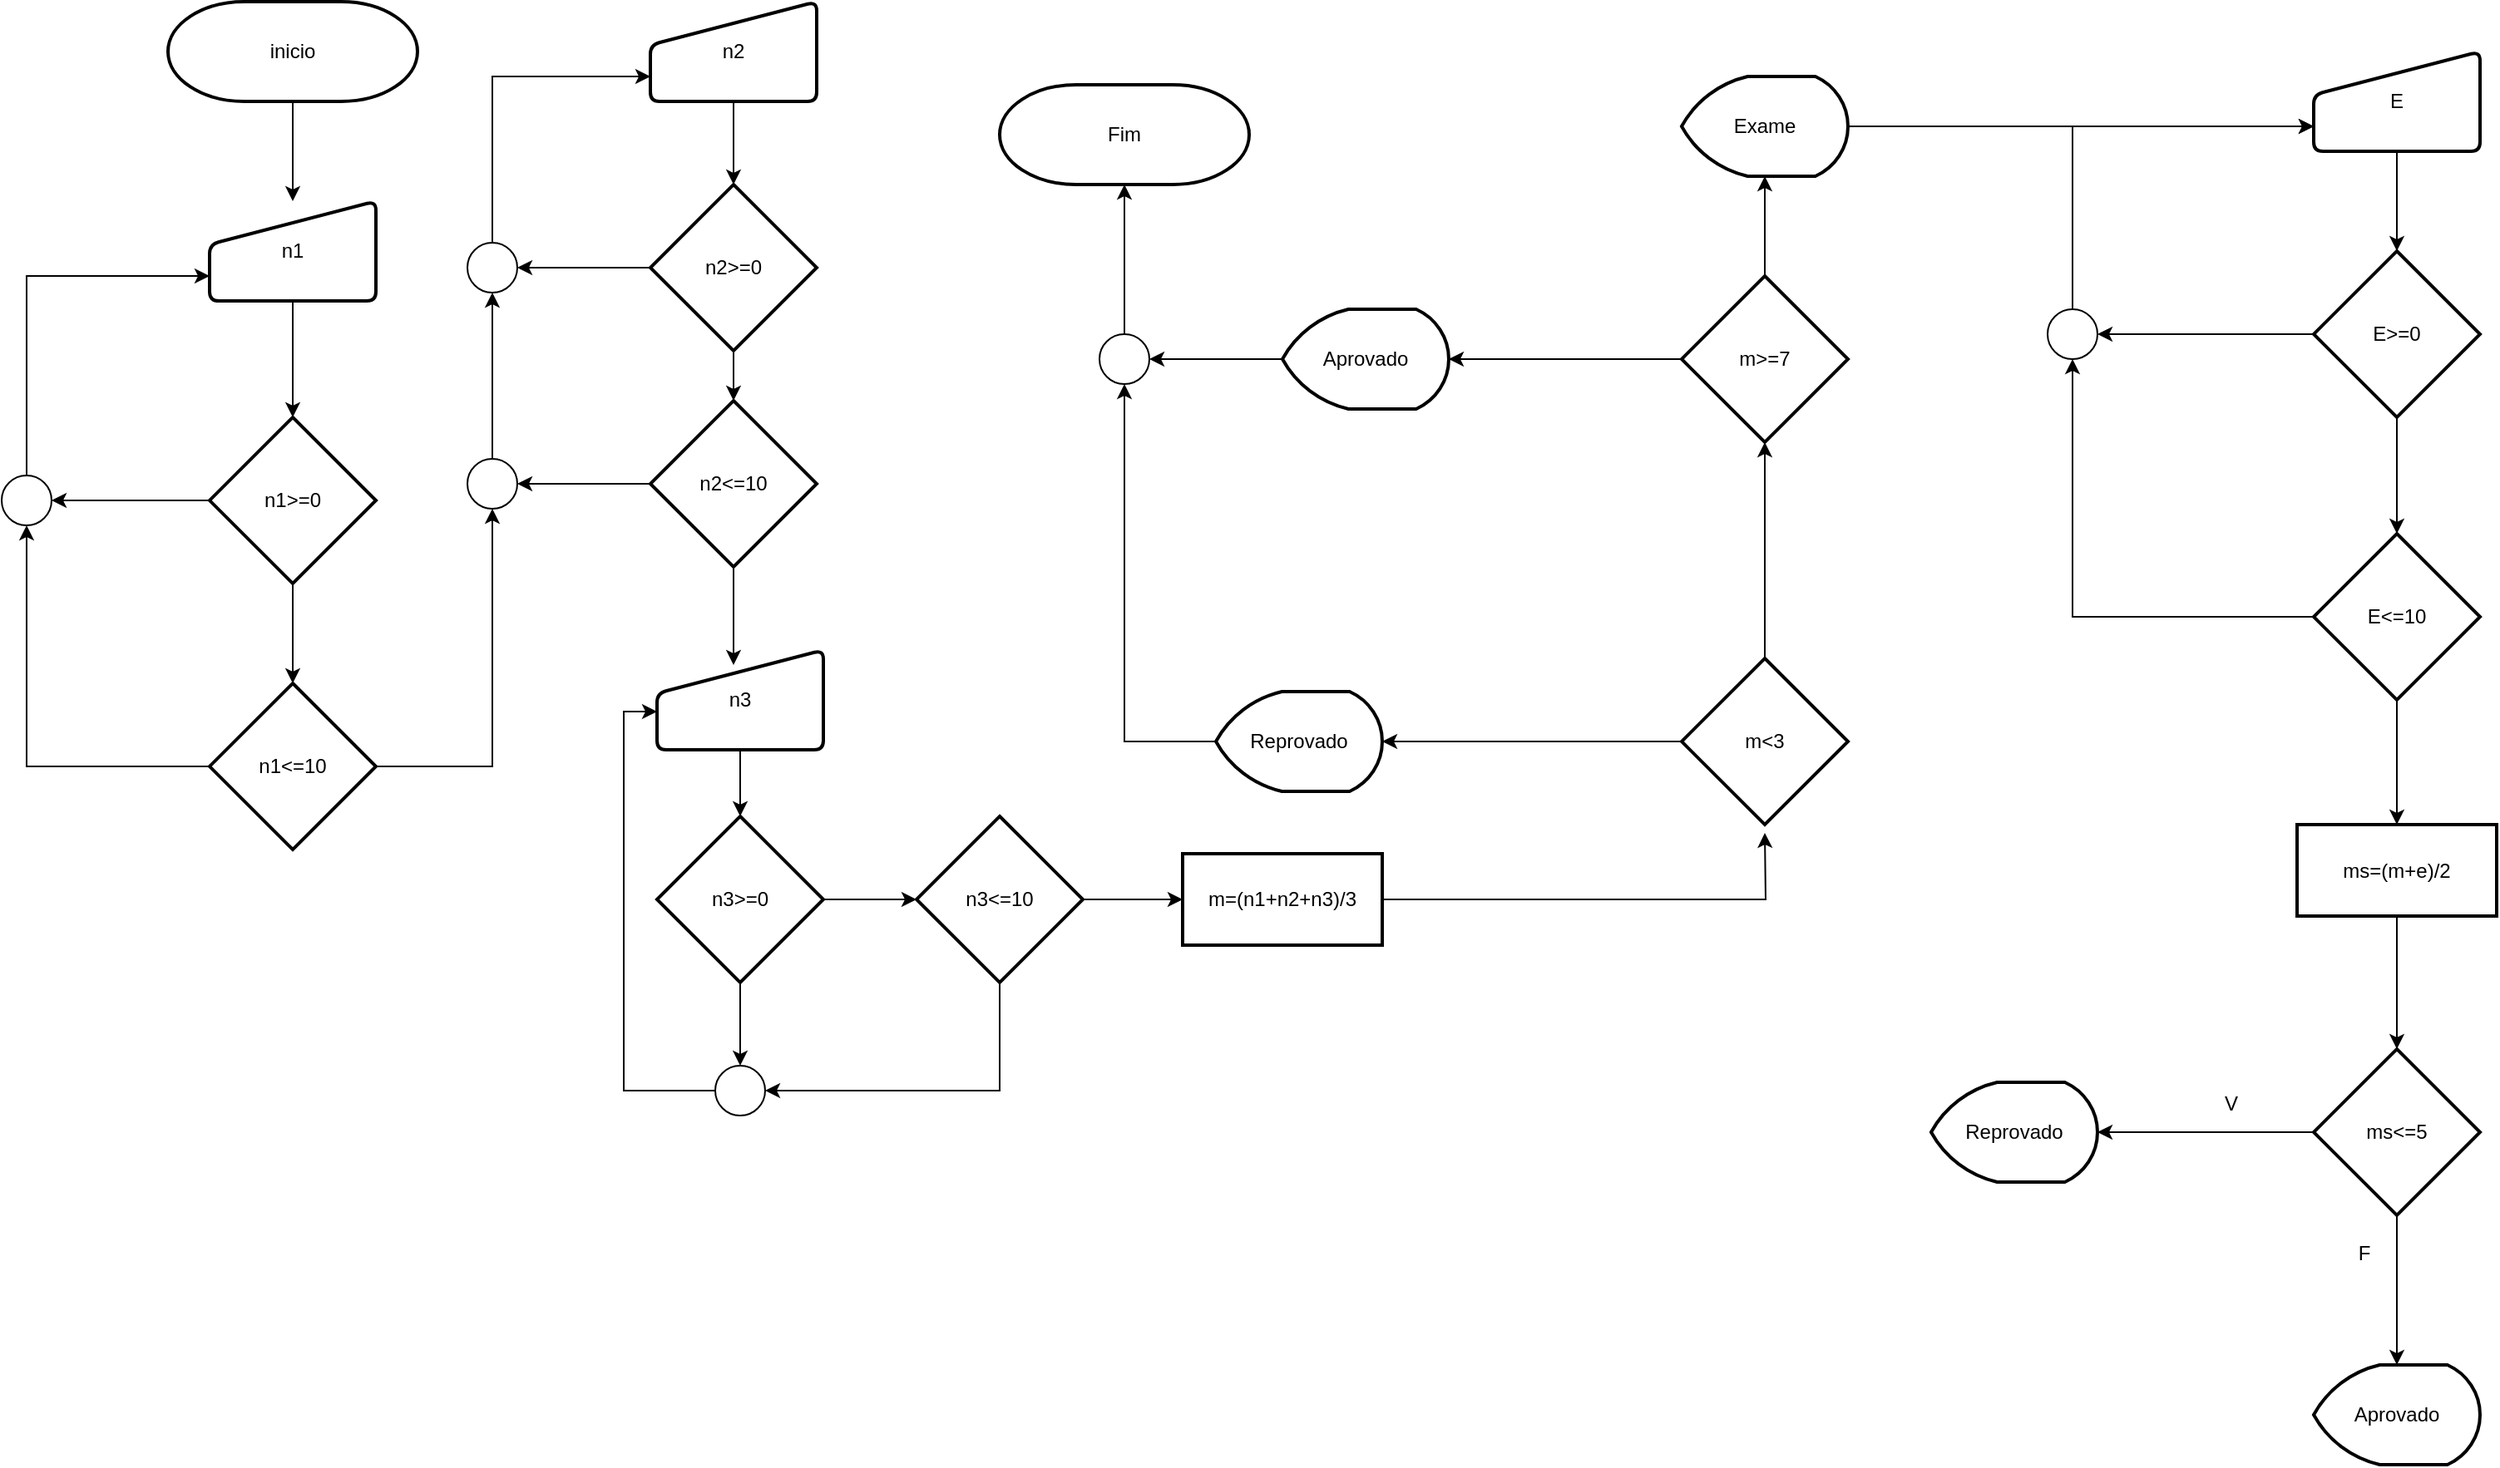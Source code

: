 <mxfile version="21.6.6" type="github">
  <diagram id="C5RBs43oDa-KdzZeNtuy" name="Page-1">
    <mxGraphModel dx="2390" dy="1242" grid="1" gridSize="10" guides="1" tooltips="1" connect="1" arrows="1" fold="1" page="1" pageScale="1" pageWidth="827" pageHeight="1169" math="0" shadow="0">
      <root>
        <mxCell id="WIyWlLk6GJQsqaUBKTNV-0" />
        <mxCell id="WIyWlLk6GJQsqaUBKTNV-1" parent="WIyWlLk6GJQsqaUBKTNV-0" />
        <mxCell id="VacP4awi9Vv4iFsRDd4a-47" style="edgeStyle=orthogonalEdgeStyle;rounded=0;orthogonalLoop=1;jettySize=auto;html=1;" parent="WIyWlLk6GJQsqaUBKTNV-1" source="VacP4awi9Vv4iFsRDd4a-0" target="VacP4awi9Vv4iFsRDd4a-2" edge="1">
          <mxGeometry relative="1" as="geometry" />
        </mxCell>
        <mxCell id="VacP4awi9Vv4iFsRDd4a-0" value="inicio" style="strokeWidth=2;html=1;shape=mxgraph.flowchart.terminator;whiteSpace=wrap;" parent="WIyWlLk6GJQsqaUBKTNV-1" vertex="1">
          <mxGeometry x="120" y="20" width="150" height="60" as="geometry" />
        </mxCell>
        <mxCell id="VacP4awi9Vv4iFsRDd4a-6" style="edgeStyle=orthogonalEdgeStyle;rounded=0;orthogonalLoop=1;jettySize=auto;html=1;entryX=0.5;entryY=0;entryDx=0;entryDy=0;entryPerimeter=0;" parent="WIyWlLk6GJQsqaUBKTNV-1" source="VacP4awi9Vv4iFsRDd4a-2" target="VacP4awi9Vv4iFsRDd4a-3" edge="1">
          <mxGeometry relative="1" as="geometry" />
        </mxCell>
        <mxCell id="VacP4awi9Vv4iFsRDd4a-2" value="n1" style="html=1;strokeWidth=2;shape=manualInput;whiteSpace=wrap;rounded=1;size=26;arcSize=11;" parent="WIyWlLk6GJQsqaUBKTNV-1" vertex="1">
          <mxGeometry x="145" y="140" width="100" height="60" as="geometry" />
        </mxCell>
        <mxCell id="VacP4awi9Vv4iFsRDd4a-8" style="edgeStyle=orthogonalEdgeStyle;rounded=0;orthogonalLoop=1;jettySize=auto;html=1;entryX=0.5;entryY=0;entryDx=0;entryDy=0;entryPerimeter=0;" parent="WIyWlLk6GJQsqaUBKTNV-1" source="VacP4awi9Vv4iFsRDd4a-3" target="VacP4awi9Vv4iFsRDd4a-4" edge="1">
          <mxGeometry relative="1" as="geometry" />
        </mxCell>
        <mxCell id="VacP4awi9Vv4iFsRDd4a-14" style="edgeStyle=orthogonalEdgeStyle;rounded=0;orthogonalLoop=1;jettySize=auto;html=1;" parent="WIyWlLk6GJQsqaUBKTNV-1" source="VacP4awi9Vv4iFsRDd4a-3" target="VacP4awi9Vv4iFsRDd4a-10" edge="1">
          <mxGeometry relative="1" as="geometry" />
        </mxCell>
        <mxCell id="VacP4awi9Vv4iFsRDd4a-3" value="n1&amp;gt;=0" style="strokeWidth=2;html=1;shape=mxgraph.flowchart.decision;whiteSpace=wrap;" parent="WIyWlLk6GJQsqaUBKTNV-1" vertex="1">
          <mxGeometry x="145" y="270" width="100" height="100" as="geometry" />
        </mxCell>
        <mxCell id="VacP4awi9Vv4iFsRDd4a-12" style="edgeStyle=orthogonalEdgeStyle;rounded=0;orthogonalLoop=1;jettySize=auto;html=1;" parent="WIyWlLk6GJQsqaUBKTNV-1" source="VacP4awi9Vv4iFsRDd4a-4" target="VacP4awi9Vv4iFsRDd4a-10" edge="1">
          <mxGeometry relative="1" as="geometry" />
        </mxCell>
        <mxCell id="VacP4awi9Vv4iFsRDd4a-42" style="edgeStyle=orthogonalEdgeStyle;rounded=0;orthogonalLoop=1;jettySize=auto;html=1;entryX=0.5;entryY=1;entryDx=0;entryDy=0;entryPerimeter=0;" parent="WIyWlLk6GJQsqaUBKTNV-1" source="VacP4awi9Vv4iFsRDd4a-4" target="VacP4awi9Vv4iFsRDd4a-38" edge="1">
          <mxGeometry relative="1" as="geometry" />
        </mxCell>
        <mxCell id="VacP4awi9Vv4iFsRDd4a-4" value="n1&amp;lt;=10" style="strokeWidth=2;html=1;shape=mxgraph.flowchart.decision;whiteSpace=wrap;" parent="WIyWlLk6GJQsqaUBKTNV-1" vertex="1">
          <mxGeometry x="145" y="430" width="100" height="100" as="geometry" />
        </mxCell>
        <mxCell id="VacP4awi9Vv4iFsRDd4a-48" style="edgeStyle=orthogonalEdgeStyle;rounded=0;orthogonalLoop=1;jettySize=auto;html=1;entryX=0;entryY=0.75;entryDx=0;entryDy=0;" parent="WIyWlLk6GJQsqaUBKTNV-1" source="VacP4awi9Vv4iFsRDd4a-10" target="VacP4awi9Vv4iFsRDd4a-2" edge="1">
          <mxGeometry relative="1" as="geometry">
            <Array as="points">
              <mxPoint x="35" y="185" />
            </Array>
          </mxGeometry>
        </mxCell>
        <mxCell id="VacP4awi9Vv4iFsRDd4a-10" value="" style="verticalLabelPosition=bottom;verticalAlign=top;html=1;shape=mxgraph.flowchart.on-page_reference;" parent="WIyWlLk6GJQsqaUBKTNV-1" vertex="1">
          <mxGeometry x="20" y="305" width="30" height="30" as="geometry" />
        </mxCell>
        <mxCell id="VacP4awi9Vv4iFsRDd4a-30" style="edgeStyle=orthogonalEdgeStyle;rounded=0;orthogonalLoop=1;jettySize=auto;html=1;entryX=0.5;entryY=0;entryDx=0;entryDy=0;entryPerimeter=0;" parent="WIyWlLk6GJQsqaUBKTNV-1" source="VacP4awi9Vv4iFsRDd4a-23" target="VacP4awi9Vv4iFsRDd4a-24" edge="1">
          <mxGeometry relative="1" as="geometry" />
        </mxCell>
        <mxCell id="VacP4awi9Vv4iFsRDd4a-23" value="n2" style="html=1;strokeWidth=2;shape=manualInput;whiteSpace=wrap;rounded=1;size=26;arcSize=11;" parent="WIyWlLk6GJQsqaUBKTNV-1" vertex="1">
          <mxGeometry x="410" y="20" width="100" height="60" as="geometry" />
        </mxCell>
        <mxCell id="VacP4awi9Vv4iFsRDd4a-31" style="edgeStyle=orthogonalEdgeStyle;rounded=0;orthogonalLoop=1;jettySize=auto;html=1;entryX=0.5;entryY=0;entryDx=0;entryDy=0;entryPerimeter=0;" parent="WIyWlLk6GJQsqaUBKTNV-1" source="VacP4awi9Vv4iFsRDd4a-24" target="VacP4awi9Vv4iFsRDd4a-25" edge="1">
          <mxGeometry relative="1" as="geometry" />
        </mxCell>
        <mxCell id="VacP4awi9Vv4iFsRDd4a-41" style="edgeStyle=orthogonalEdgeStyle;rounded=0;orthogonalLoop=1;jettySize=auto;html=1;entryX=1;entryY=0.5;entryDx=0;entryDy=0;entryPerimeter=0;" parent="WIyWlLk6GJQsqaUBKTNV-1" source="VacP4awi9Vv4iFsRDd4a-24" target="VacP4awi9Vv4iFsRDd4a-39" edge="1">
          <mxGeometry relative="1" as="geometry" />
        </mxCell>
        <mxCell id="VacP4awi9Vv4iFsRDd4a-24" value="n2&amp;gt;=0" style="strokeWidth=2;html=1;shape=mxgraph.flowchart.decision;whiteSpace=wrap;" parent="WIyWlLk6GJQsqaUBKTNV-1" vertex="1">
          <mxGeometry x="410" y="130" width="100" height="100" as="geometry" />
        </mxCell>
        <mxCell id="VacP4awi9Vv4iFsRDd4a-32" style="edgeStyle=orthogonalEdgeStyle;rounded=0;orthogonalLoop=1;jettySize=auto;html=1;entryX=0.46;entryY=0.15;entryDx=0;entryDy=0;entryPerimeter=0;" parent="WIyWlLk6GJQsqaUBKTNV-1" source="VacP4awi9Vv4iFsRDd4a-25" target="VacP4awi9Vv4iFsRDd4a-27" edge="1">
          <mxGeometry relative="1" as="geometry" />
        </mxCell>
        <mxCell id="VacP4awi9Vv4iFsRDd4a-40" style="edgeStyle=orthogonalEdgeStyle;rounded=0;orthogonalLoop=1;jettySize=auto;html=1;entryX=1;entryY=0.5;entryDx=0;entryDy=0;entryPerimeter=0;" parent="WIyWlLk6GJQsqaUBKTNV-1" source="VacP4awi9Vv4iFsRDd4a-25" target="VacP4awi9Vv4iFsRDd4a-38" edge="1">
          <mxGeometry relative="1" as="geometry" />
        </mxCell>
        <mxCell id="VacP4awi9Vv4iFsRDd4a-25" value="n2&amp;lt;=10" style="strokeWidth=2;html=1;shape=mxgraph.flowchart.decision;whiteSpace=wrap;" parent="WIyWlLk6GJQsqaUBKTNV-1" vertex="1">
          <mxGeometry x="410" y="260" width="100" height="100" as="geometry" />
        </mxCell>
        <mxCell id="VacP4awi9Vv4iFsRDd4a-33" style="edgeStyle=orthogonalEdgeStyle;rounded=0;orthogonalLoop=1;jettySize=auto;html=1;entryX=0.5;entryY=0;entryDx=0;entryDy=0;entryPerimeter=0;" parent="WIyWlLk6GJQsqaUBKTNV-1" source="VacP4awi9Vv4iFsRDd4a-27" target="VacP4awi9Vv4iFsRDd4a-28" edge="1">
          <mxGeometry relative="1" as="geometry" />
        </mxCell>
        <mxCell id="VacP4awi9Vv4iFsRDd4a-27" value="n3" style="html=1;strokeWidth=2;shape=manualInput;whiteSpace=wrap;rounded=1;size=26;arcSize=11;" parent="WIyWlLk6GJQsqaUBKTNV-1" vertex="1">
          <mxGeometry x="414" y="410" width="100" height="60" as="geometry" />
        </mxCell>
        <mxCell id="VacP4awi9Vv4iFsRDd4a-50" style="edgeStyle=orthogonalEdgeStyle;rounded=0;orthogonalLoop=1;jettySize=auto;html=1;entryX=0.5;entryY=0;entryDx=0;entryDy=0;entryPerimeter=0;" parent="WIyWlLk6GJQsqaUBKTNV-1" source="VacP4awi9Vv4iFsRDd4a-28" target="VacP4awi9Vv4iFsRDd4a-49" edge="1">
          <mxGeometry relative="1" as="geometry" />
        </mxCell>
        <mxCell id="VacP4awi9Vv4iFsRDd4a-53" style="edgeStyle=orthogonalEdgeStyle;rounded=0;orthogonalLoop=1;jettySize=auto;html=1;entryX=0;entryY=0.5;entryDx=0;entryDy=0;entryPerimeter=0;" parent="WIyWlLk6GJQsqaUBKTNV-1" source="VacP4awi9Vv4iFsRDd4a-28" target="VacP4awi9Vv4iFsRDd4a-52" edge="1">
          <mxGeometry relative="1" as="geometry" />
        </mxCell>
        <mxCell id="VacP4awi9Vv4iFsRDd4a-28" value="n3&amp;gt;=0" style="strokeWidth=2;html=1;shape=mxgraph.flowchart.decision;whiteSpace=wrap;" parent="WIyWlLk6GJQsqaUBKTNV-1" vertex="1">
          <mxGeometry x="414" y="510" width="100" height="100" as="geometry" />
        </mxCell>
        <mxCell id="VacP4awi9Vv4iFsRDd4a-43" style="edgeStyle=orthogonalEdgeStyle;rounded=0;orthogonalLoop=1;jettySize=auto;html=1;entryX=0.5;entryY=1;entryDx=0;entryDy=0;entryPerimeter=0;" parent="WIyWlLk6GJQsqaUBKTNV-1" source="VacP4awi9Vv4iFsRDd4a-38" target="VacP4awi9Vv4iFsRDd4a-39" edge="1">
          <mxGeometry relative="1" as="geometry" />
        </mxCell>
        <mxCell id="VacP4awi9Vv4iFsRDd4a-38" value="" style="verticalLabelPosition=bottom;verticalAlign=top;html=1;shape=mxgraph.flowchart.on-page_reference;" parent="WIyWlLk6GJQsqaUBKTNV-1" vertex="1">
          <mxGeometry x="300" y="295" width="30" height="30" as="geometry" />
        </mxCell>
        <mxCell id="VacP4awi9Vv4iFsRDd4a-46" style="edgeStyle=orthogonalEdgeStyle;rounded=0;orthogonalLoop=1;jettySize=auto;html=1;entryX=0;entryY=0.75;entryDx=0;entryDy=0;" parent="WIyWlLk6GJQsqaUBKTNV-1" source="VacP4awi9Vv4iFsRDd4a-39" target="VacP4awi9Vv4iFsRDd4a-23" edge="1">
          <mxGeometry relative="1" as="geometry">
            <Array as="points">
              <mxPoint x="315" y="65" />
            </Array>
          </mxGeometry>
        </mxCell>
        <mxCell id="VacP4awi9Vv4iFsRDd4a-39" value="" style="verticalLabelPosition=bottom;verticalAlign=top;html=1;shape=mxgraph.flowchart.on-page_reference;" parent="WIyWlLk6GJQsqaUBKTNV-1" vertex="1">
          <mxGeometry x="300" y="165" width="30" height="30" as="geometry" />
        </mxCell>
        <mxCell id="VacP4awi9Vv4iFsRDd4a-51" style="edgeStyle=orthogonalEdgeStyle;rounded=0;orthogonalLoop=1;jettySize=auto;html=1;entryX=0;entryY=0.617;entryDx=0;entryDy=0;entryPerimeter=0;" parent="WIyWlLk6GJQsqaUBKTNV-1" source="VacP4awi9Vv4iFsRDd4a-49" target="VacP4awi9Vv4iFsRDd4a-27" edge="1">
          <mxGeometry relative="1" as="geometry">
            <Array as="points">
              <mxPoint x="394" y="675" />
              <mxPoint x="394" y="447" />
            </Array>
          </mxGeometry>
        </mxCell>
        <mxCell id="VacP4awi9Vv4iFsRDd4a-49" value="" style="verticalLabelPosition=bottom;verticalAlign=top;html=1;shape=mxgraph.flowchart.on-page_reference;" parent="WIyWlLk6GJQsqaUBKTNV-1" vertex="1">
          <mxGeometry x="449" y="660" width="30" height="30" as="geometry" />
        </mxCell>
        <mxCell id="VacP4awi9Vv4iFsRDd4a-55" style="edgeStyle=orthogonalEdgeStyle;rounded=0;orthogonalLoop=1;jettySize=auto;html=1;entryX=1;entryY=0.5;entryDx=0;entryDy=0;entryPerimeter=0;" parent="WIyWlLk6GJQsqaUBKTNV-1" source="VacP4awi9Vv4iFsRDd4a-52" target="VacP4awi9Vv4iFsRDd4a-49" edge="1">
          <mxGeometry relative="1" as="geometry">
            <Array as="points">
              <mxPoint x="620" y="675" />
            </Array>
          </mxGeometry>
        </mxCell>
        <mxCell id="VacP4awi9Vv4iFsRDd4a-58" style="edgeStyle=orthogonalEdgeStyle;rounded=0;orthogonalLoop=1;jettySize=auto;html=1;entryX=0;entryY=0.5;entryDx=0;entryDy=0;" parent="WIyWlLk6GJQsqaUBKTNV-1" source="VacP4awi9Vv4iFsRDd4a-52" target="VacP4awi9Vv4iFsRDd4a-57" edge="1">
          <mxGeometry relative="1" as="geometry" />
        </mxCell>
        <mxCell id="VacP4awi9Vv4iFsRDd4a-52" value="n3&amp;lt;=10" style="strokeWidth=2;html=1;shape=mxgraph.flowchart.decision;whiteSpace=wrap;" parent="WIyWlLk6GJQsqaUBKTNV-1" vertex="1">
          <mxGeometry x="570" y="510" width="100" height="100" as="geometry" />
        </mxCell>
        <mxCell id="VacP4awi9Vv4iFsRDd4a-72" style="edgeStyle=orthogonalEdgeStyle;rounded=0;orthogonalLoop=1;jettySize=auto;html=1;" parent="WIyWlLk6GJQsqaUBKTNV-1" source="VacP4awi9Vv4iFsRDd4a-57" edge="1">
          <mxGeometry relative="1" as="geometry">
            <mxPoint x="1080" y="520" as="targetPoint" />
          </mxGeometry>
        </mxCell>
        <mxCell id="VacP4awi9Vv4iFsRDd4a-57" value="m=(n1+n2+n3)/3" style="rounded=1;whiteSpace=wrap;html=1;absoluteArcSize=1;arcSize=0;strokeWidth=2;" parent="WIyWlLk6GJQsqaUBKTNV-1" vertex="1">
          <mxGeometry x="730" y="532.5" width="120" height="55" as="geometry" />
        </mxCell>
        <mxCell id="VacP4awi9Vv4iFsRDd4a-73" style="edgeStyle=orthogonalEdgeStyle;rounded=0;orthogonalLoop=1;jettySize=auto;html=1;entryX=1;entryY=0.5;entryDx=0;entryDy=0;entryPerimeter=0;" parent="WIyWlLk6GJQsqaUBKTNV-1" source="VacP4awi9Vv4iFsRDd4a-59" target="VacP4awi9Vv4iFsRDd4a-71" edge="1">
          <mxGeometry relative="1" as="geometry" />
        </mxCell>
        <mxCell id="VacP4awi9Vv4iFsRDd4a-76" style="edgeStyle=orthogonalEdgeStyle;rounded=0;orthogonalLoop=1;jettySize=auto;html=1;entryX=0.5;entryY=1;entryDx=0;entryDy=0;entryPerimeter=0;" parent="WIyWlLk6GJQsqaUBKTNV-1" source="VacP4awi9Vv4iFsRDd4a-59" target="VacP4awi9Vv4iFsRDd4a-60" edge="1">
          <mxGeometry relative="1" as="geometry" />
        </mxCell>
        <mxCell id="VacP4awi9Vv4iFsRDd4a-59" value="m&amp;lt;3" style="strokeWidth=2;html=1;shape=mxgraph.flowchart.decision;whiteSpace=wrap;" parent="WIyWlLk6GJQsqaUBKTNV-1" vertex="1">
          <mxGeometry x="1030" y="415" width="100" height="100" as="geometry" />
        </mxCell>
        <mxCell id="VacP4awi9Vv4iFsRDd4a-65" style="edgeStyle=orthogonalEdgeStyle;rounded=0;orthogonalLoop=1;jettySize=auto;html=1;entryX=0.5;entryY=1;entryDx=0;entryDy=0;entryPerimeter=0;" parent="WIyWlLk6GJQsqaUBKTNV-1" source="VacP4awi9Vv4iFsRDd4a-60" target="VacP4awi9Vv4iFsRDd4a-61" edge="1">
          <mxGeometry relative="1" as="geometry" />
        </mxCell>
        <mxCell id="VacP4awi9Vv4iFsRDd4a-77" style="edgeStyle=orthogonalEdgeStyle;rounded=0;orthogonalLoop=1;jettySize=auto;html=1;entryX=1;entryY=0.5;entryDx=0;entryDy=0;entryPerimeter=0;" parent="WIyWlLk6GJQsqaUBKTNV-1" source="VacP4awi9Vv4iFsRDd4a-60" target="VacP4awi9Vv4iFsRDd4a-62" edge="1">
          <mxGeometry relative="1" as="geometry" />
        </mxCell>
        <mxCell id="VacP4awi9Vv4iFsRDd4a-60" value="m&amp;gt;=7" style="strokeWidth=2;html=1;shape=mxgraph.flowchart.decision;whiteSpace=wrap;" parent="WIyWlLk6GJQsqaUBKTNV-1" vertex="1">
          <mxGeometry x="1030" y="185" width="100" height="100" as="geometry" />
        </mxCell>
        <mxCell id="VacP4awi9Vv4iFsRDd4a-82" style="edgeStyle=orthogonalEdgeStyle;rounded=0;orthogonalLoop=1;jettySize=auto;html=1;entryX=0;entryY=0.75;entryDx=0;entryDy=0;" parent="WIyWlLk6GJQsqaUBKTNV-1" source="VacP4awi9Vv4iFsRDd4a-61" target="VacP4awi9Vv4iFsRDd4a-78" edge="1">
          <mxGeometry relative="1" as="geometry" />
        </mxCell>
        <mxCell id="VacP4awi9Vv4iFsRDd4a-61" value="Exame" style="strokeWidth=2;html=1;shape=mxgraph.flowchart.display;whiteSpace=wrap;" parent="WIyWlLk6GJQsqaUBKTNV-1" vertex="1">
          <mxGeometry x="1030" y="65" width="100" height="60" as="geometry" />
        </mxCell>
        <mxCell id="VacP4awi9Vv4iFsRDd4a-75" style="edgeStyle=orthogonalEdgeStyle;rounded=0;orthogonalLoop=1;jettySize=auto;html=1;entryX=1;entryY=0.5;entryDx=0;entryDy=0;entryPerimeter=0;" parent="WIyWlLk6GJQsqaUBKTNV-1" source="VacP4awi9Vv4iFsRDd4a-62" target="VacP4awi9Vv4iFsRDd4a-67" edge="1">
          <mxGeometry relative="1" as="geometry" />
        </mxCell>
        <mxCell id="VacP4awi9Vv4iFsRDd4a-62" value="Aprovado" style="strokeWidth=2;html=1;shape=mxgraph.flowchart.display;whiteSpace=wrap;" parent="WIyWlLk6GJQsqaUBKTNV-1" vertex="1">
          <mxGeometry x="790" y="205" width="100" height="60" as="geometry" />
        </mxCell>
        <mxCell id="VacP4awi9Vv4iFsRDd4a-70" style="edgeStyle=orthogonalEdgeStyle;rounded=0;orthogonalLoop=1;jettySize=auto;html=1;entryX=0.5;entryY=1;entryDx=0;entryDy=0;entryPerimeter=0;" parent="WIyWlLk6GJQsqaUBKTNV-1" source="VacP4awi9Vv4iFsRDd4a-67" target="VacP4awi9Vv4iFsRDd4a-69" edge="1">
          <mxGeometry relative="1" as="geometry" />
        </mxCell>
        <mxCell id="VacP4awi9Vv4iFsRDd4a-67" value="" style="verticalLabelPosition=bottom;verticalAlign=top;html=1;shape=mxgraph.flowchart.on-page_reference;" parent="WIyWlLk6GJQsqaUBKTNV-1" vertex="1">
          <mxGeometry x="680" y="220" width="30" height="30" as="geometry" />
        </mxCell>
        <mxCell id="VacP4awi9Vv4iFsRDd4a-69" value="Fim" style="strokeWidth=2;html=1;shape=mxgraph.flowchart.terminator;whiteSpace=wrap;" parent="WIyWlLk6GJQsqaUBKTNV-1" vertex="1">
          <mxGeometry x="620" y="70" width="150" height="60" as="geometry" />
        </mxCell>
        <mxCell id="VacP4awi9Vv4iFsRDd4a-74" style="edgeStyle=orthogonalEdgeStyle;rounded=0;orthogonalLoop=1;jettySize=auto;html=1;entryX=0.5;entryY=1;entryDx=0;entryDy=0;entryPerimeter=0;" parent="WIyWlLk6GJQsqaUBKTNV-1" source="VacP4awi9Vv4iFsRDd4a-71" target="VacP4awi9Vv4iFsRDd4a-67" edge="1">
          <mxGeometry relative="1" as="geometry" />
        </mxCell>
        <mxCell id="VacP4awi9Vv4iFsRDd4a-71" value="Reprovado" style="strokeWidth=2;html=1;shape=mxgraph.flowchart.display;whiteSpace=wrap;" parent="WIyWlLk6GJQsqaUBKTNV-1" vertex="1">
          <mxGeometry x="750" y="435" width="100" height="60" as="geometry" />
        </mxCell>
        <mxCell id="VacP4awi9Vv4iFsRDd4a-89" style="edgeStyle=orthogonalEdgeStyle;rounded=0;orthogonalLoop=1;jettySize=auto;html=1;entryX=0.5;entryY=0;entryDx=0;entryDy=0;entryPerimeter=0;" parent="WIyWlLk6GJQsqaUBKTNV-1" source="VacP4awi9Vv4iFsRDd4a-78" target="VacP4awi9Vv4iFsRDd4a-81" edge="1">
          <mxGeometry relative="1" as="geometry" />
        </mxCell>
        <mxCell id="VacP4awi9Vv4iFsRDd4a-78" value="E" style="html=1;strokeWidth=2;shape=manualInput;whiteSpace=wrap;rounded=1;size=26;arcSize=11;" parent="WIyWlLk6GJQsqaUBKTNV-1" vertex="1">
          <mxGeometry x="1410" y="50" width="100" height="60" as="geometry" />
        </mxCell>
        <mxCell id="VacP4awi9Vv4iFsRDd4a-88" style="edgeStyle=orthogonalEdgeStyle;rounded=0;orthogonalLoop=1;jettySize=auto;html=1;entryX=1;entryY=0.5;entryDx=0;entryDy=0;entryPerimeter=0;" parent="WIyWlLk6GJQsqaUBKTNV-1" source="VacP4awi9Vv4iFsRDd4a-81" target="VacP4awi9Vv4iFsRDd4a-84" edge="1">
          <mxGeometry relative="1" as="geometry" />
        </mxCell>
        <mxCell id="VacP4awi9Vv4iFsRDd4a-90" style="edgeStyle=orthogonalEdgeStyle;rounded=0;orthogonalLoop=1;jettySize=auto;html=1;entryX=0.5;entryY=0;entryDx=0;entryDy=0;entryPerimeter=0;" parent="WIyWlLk6GJQsqaUBKTNV-1" source="VacP4awi9Vv4iFsRDd4a-81" target="VacP4awi9Vv4iFsRDd4a-83" edge="1">
          <mxGeometry relative="1" as="geometry" />
        </mxCell>
        <mxCell id="VacP4awi9Vv4iFsRDd4a-81" value="E&amp;gt;=0" style="strokeWidth=2;html=1;shape=mxgraph.flowchart.decision;whiteSpace=wrap;" parent="WIyWlLk6GJQsqaUBKTNV-1" vertex="1">
          <mxGeometry x="1410" y="170" width="100" height="100" as="geometry" />
        </mxCell>
        <mxCell id="VacP4awi9Vv4iFsRDd4a-85" style="edgeStyle=orthogonalEdgeStyle;rounded=0;orthogonalLoop=1;jettySize=auto;html=1;entryX=0.5;entryY=1;entryDx=0;entryDy=0;entryPerimeter=0;" parent="WIyWlLk6GJQsqaUBKTNV-1" source="VacP4awi9Vv4iFsRDd4a-83" target="VacP4awi9Vv4iFsRDd4a-84" edge="1">
          <mxGeometry relative="1" as="geometry" />
        </mxCell>
        <mxCell id="yZ-EB-otEKbOeQFKmue7-1" style="edgeStyle=orthogonalEdgeStyle;rounded=0;orthogonalLoop=1;jettySize=auto;html=1;entryX=0.5;entryY=0;entryDx=0;entryDy=0;" edge="1" parent="WIyWlLk6GJQsqaUBKTNV-1" source="VacP4awi9Vv4iFsRDd4a-83" target="yZ-EB-otEKbOeQFKmue7-0">
          <mxGeometry relative="1" as="geometry" />
        </mxCell>
        <mxCell id="VacP4awi9Vv4iFsRDd4a-83" value="E&amp;lt;=10" style="strokeWidth=2;html=1;shape=mxgraph.flowchart.decision;whiteSpace=wrap;" parent="WIyWlLk6GJQsqaUBKTNV-1" vertex="1">
          <mxGeometry x="1410" y="340" width="100" height="100" as="geometry" />
        </mxCell>
        <mxCell id="VacP4awi9Vv4iFsRDd4a-86" style="edgeStyle=orthogonalEdgeStyle;rounded=0;orthogonalLoop=1;jettySize=auto;html=1;entryX=0;entryY=0.75;entryDx=0;entryDy=0;" parent="WIyWlLk6GJQsqaUBKTNV-1" source="VacP4awi9Vv4iFsRDd4a-84" target="VacP4awi9Vv4iFsRDd4a-78" edge="1">
          <mxGeometry relative="1" as="geometry">
            <Array as="points">
              <mxPoint x="1265" y="95" />
            </Array>
          </mxGeometry>
        </mxCell>
        <mxCell id="VacP4awi9Vv4iFsRDd4a-84" value="" style="verticalLabelPosition=bottom;verticalAlign=top;html=1;shape=mxgraph.flowchart.on-page_reference;" parent="WIyWlLk6GJQsqaUBKTNV-1" vertex="1">
          <mxGeometry x="1250" y="205" width="30" height="30" as="geometry" />
        </mxCell>
        <mxCell id="yZ-EB-otEKbOeQFKmue7-3" style="edgeStyle=orthogonalEdgeStyle;rounded=0;orthogonalLoop=1;jettySize=auto;html=1;entryX=0.5;entryY=0;entryDx=0;entryDy=0;entryPerimeter=0;" edge="1" parent="WIyWlLk6GJQsqaUBKTNV-1" source="yZ-EB-otEKbOeQFKmue7-0" target="yZ-EB-otEKbOeQFKmue7-2">
          <mxGeometry relative="1" as="geometry" />
        </mxCell>
        <mxCell id="yZ-EB-otEKbOeQFKmue7-0" value="ms=(m+e)/2" style="rounded=1;whiteSpace=wrap;html=1;absoluteArcSize=1;arcSize=0;strokeWidth=2;" vertex="1" parent="WIyWlLk6GJQsqaUBKTNV-1">
          <mxGeometry x="1400" y="515" width="120" height="55" as="geometry" />
        </mxCell>
        <mxCell id="yZ-EB-otEKbOeQFKmue7-6" style="edgeStyle=orthogonalEdgeStyle;rounded=0;orthogonalLoop=1;jettySize=auto;html=1;" edge="1" parent="WIyWlLk6GJQsqaUBKTNV-1" source="yZ-EB-otEKbOeQFKmue7-2" target="yZ-EB-otEKbOeQFKmue7-4">
          <mxGeometry relative="1" as="geometry" />
        </mxCell>
        <mxCell id="yZ-EB-otEKbOeQFKmue7-7" style="edgeStyle=orthogonalEdgeStyle;rounded=0;orthogonalLoop=1;jettySize=auto;html=1;" edge="1" parent="WIyWlLk6GJQsqaUBKTNV-1" source="yZ-EB-otEKbOeQFKmue7-2">
          <mxGeometry relative="1" as="geometry">
            <mxPoint x="1460" y="840" as="targetPoint" />
          </mxGeometry>
        </mxCell>
        <mxCell id="yZ-EB-otEKbOeQFKmue7-2" value="ms&amp;lt;=5" style="strokeWidth=2;html=1;shape=mxgraph.flowchart.decision;whiteSpace=wrap;" vertex="1" parent="WIyWlLk6GJQsqaUBKTNV-1">
          <mxGeometry x="1410" y="650" width="100" height="100" as="geometry" />
        </mxCell>
        <mxCell id="yZ-EB-otEKbOeQFKmue7-4" value="Reprovado" style="strokeWidth=2;html=1;shape=mxgraph.flowchart.display;whiteSpace=wrap;" vertex="1" parent="WIyWlLk6GJQsqaUBKTNV-1">
          <mxGeometry x="1180" y="670" width="100" height="60" as="geometry" />
        </mxCell>
        <mxCell id="yZ-EB-otEKbOeQFKmue7-8" value="Aprovado" style="strokeWidth=2;html=1;shape=mxgraph.flowchart.display;whiteSpace=wrap;" vertex="1" parent="WIyWlLk6GJQsqaUBKTNV-1">
          <mxGeometry x="1410" y="840" width="100" height="60" as="geometry" />
        </mxCell>
        <mxCell id="yZ-EB-otEKbOeQFKmue7-9" value="V" style="text;html=1;align=center;verticalAlign=middle;resizable=0;points=[];autosize=1;strokeColor=none;fillColor=none;" vertex="1" parent="WIyWlLk6GJQsqaUBKTNV-1">
          <mxGeometry x="1345" y="668" width="30" height="30" as="geometry" />
        </mxCell>
        <mxCell id="yZ-EB-otEKbOeQFKmue7-10" value="F" style="text;html=1;align=center;verticalAlign=middle;resizable=0;points=[];autosize=1;strokeColor=none;fillColor=none;" vertex="1" parent="WIyWlLk6GJQsqaUBKTNV-1">
          <mxGeometry x="1425" y="758" width="30" height="30" as="geometry" />
        </mxCell>
      </root>
    </mxGraphModel>
  </diagram>
</mxfile>
